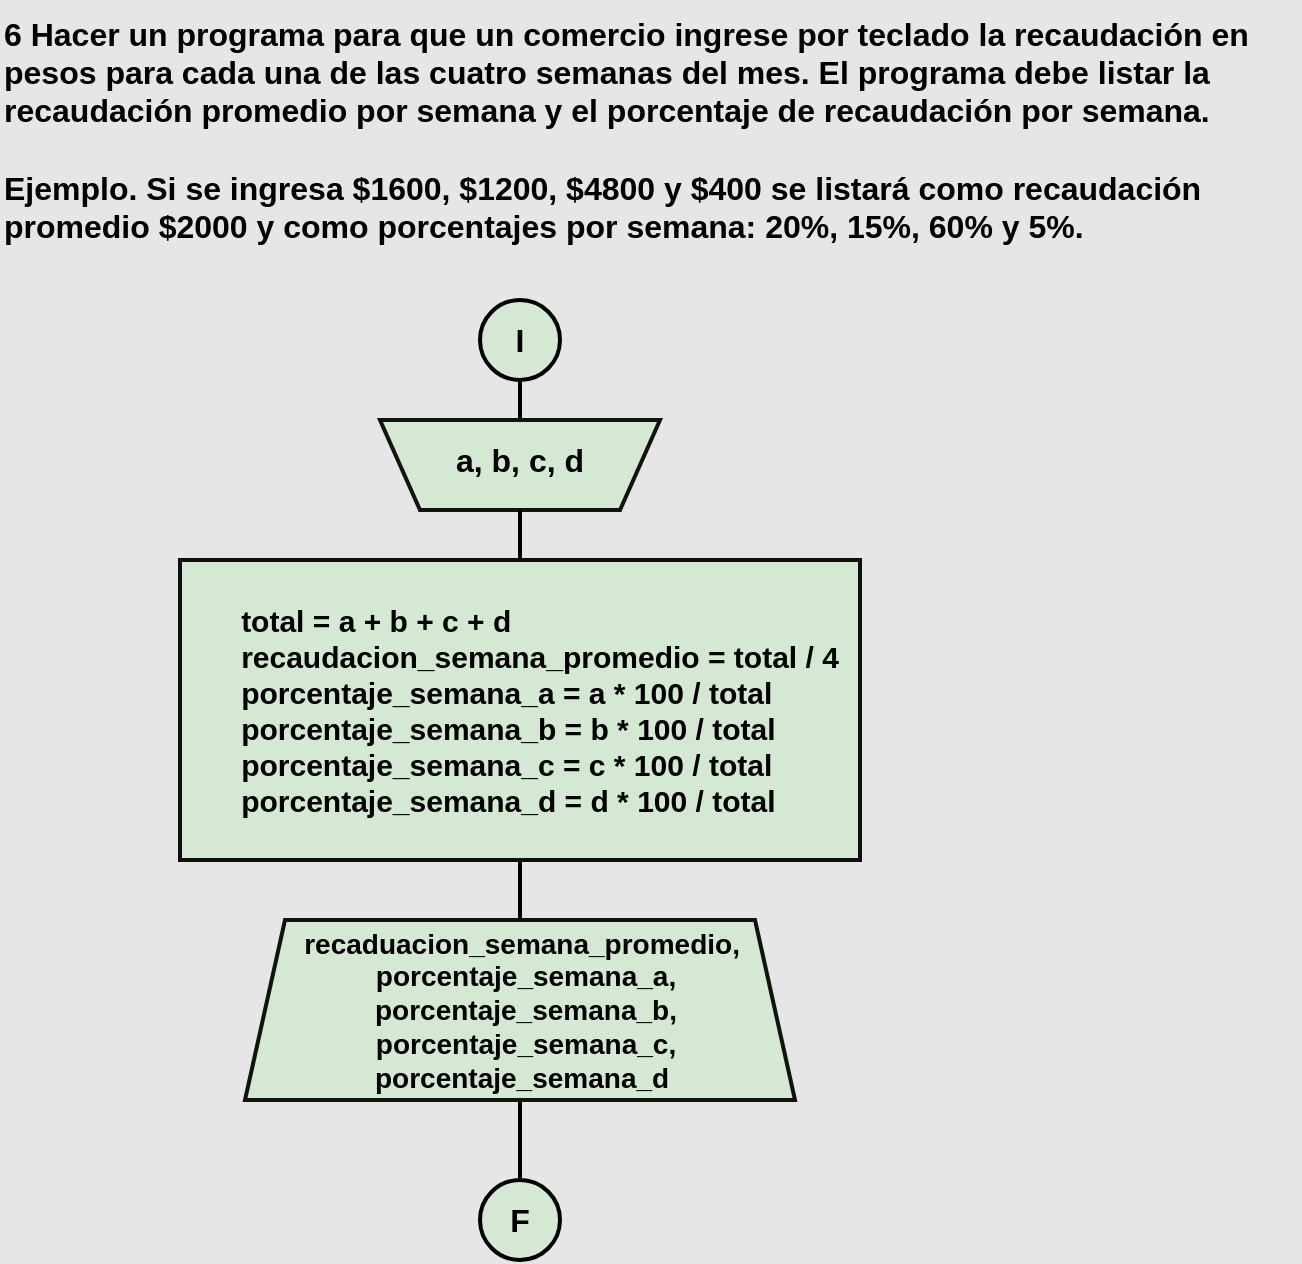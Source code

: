 <mxfile version="23.1.5" type="device">
  <diagram name="Página-1" id="aatZ-nNaOYgfv3EvMKdy">
    <mxGraphModel dx="593" dy="830" grid="1" gridSize="10" guides="1" tooltips="1" connect="1" arrows="1" fold="1" page="1" pageScale="1" pageWidth="827" pageHeight="1169" background="#E6E6E6" math="0" shadow="0">
      <root>
        <mxCell id="0" />
        <mxCell id="1" parent="0" />
        <mxCell id="Ez-B9jYgRZQX2vFMtne4-1" value="&lt;b style=&quot;font-size: 16px;&quot;&gt;&lt;font color=&quot;#000000&quot;&gt;6 Hacer un programa para que un comercio ingrese por teclado la recaudación en&lt;br&gt;pesos para cada una de las cuatro semanas del mes. El programa debe listar la&lt;br&gt;recaudación promedio por semana y el porcentaje de recaudación por semana.&lt;br&gt;&lt;br&gt;Ejemplo. Si se ingresa $1600, $1200, $4800 y $400 se listará como recaudación&lt;br&gt;promedio $2000 y como porcentajes por semana: 20%, 15%, 60% y 5%.&lt;/font&gt;&lt;/b&gt;" style="text;html=1;align=left;verticalAlign=middle;resizable=0;points=[];autosize=1;strokeColor=none;fillColor=none;" vertex="1" parent="1">
          <mxGeometry x="1150" y="10" width="650" height="130" as="geometry" />
        </mxCell>
        <mxCell id="Ez-B9jYgRZQX2vFMtne4-14" value="" style="group" vertex="1" connectable="0" parent="1">
          <mxGeometry x="1210" y="160" width="420" height="480" as="geometry" />
        </mxCell>
        <mxCell id="Ez-B9jYgRZQX2vFMtne4-3" value="" style="strokeWidth=2;html=1;shape=mxgraph.flowchart.start_2;whiteSpace=wrap;rounded=0;labelBackgroundColor=none;strokeColor=#000000;align=center;verticalAlign=middle;fontFamily=Helvetica;fontSize=12;fontColor=default;fillColor=#d5e8d4;aspect=fixed;" vertex="1" parent="Ez-B9jYgRZQX2vFMtne4-14">
          <mxGeometry x="180" width="40" height="40" as="geometry" />
        </mxCell>
        <mxCell id="Ez-B9jYgRZQX2vFMtne4-5" value="" style="shape=trapezoid;perimeter=trapezoidPerimeter;whiteSpace=wrap;html=1;fixedSize=1;rounded=0;labelBackgroundColor=none;strokeColor=#121211;strokeWidth=2;align=center;verticalAlign=middle;fontFamily=Helvetica;fontSize=12;fontColor=default;fillColor=#d5e8d4;direction=west;container=1;aspect=fixed;" vertex="1" parent="Ez-B9jYgRZQX2vFMtne4-14">
          <mxGeometry x="130" y="60" width="140" height="45" as="geometry">
            <mxRectangle x="-1020" y="-650" width="50" height="40" as="alternateBounds" />
          </mxGeometry>
        </mxCell>
        <mxCell id="Ez-B9jYgRZQX2vFMtne4-11" value="&lt;font size=&quot;1&quot; color=&quot;#000000&quot;&gt;&lt;b style=&quot;font-size: 16px;&quot;&gt;a, b, c, d&lt;/b&gt;&lt;/font&gt;" style="text;strokeColor=none;align=center;fillColor=none;html=1;verticalAlign=middle;whiteSpace=wrap;rounded=0;aspect=fixed;" vertex="1" parent="Ez-B9jYgRZQX2vFMtne4-5">
          <mxGeometry x="5" y="-5" width="130" height="50" as="geometry" />
        </mxCell>
        <mxCell id="Ez-B9jYgRZQX2vFMtne4-15" value="" style="line;strokeWidth=2;direction=south;html=1;hachureGap=4;strokeColor=#000000;aspect=fixed;" vertex="1" parent="Ez-B9jYgRZQX2vFMtne4-5">
          <mxGeometry x="65" y="-20" width="10" height="20" as="geometry" />
        </mxCell>
        <mxCell id="Ez-B9jYgRZQX2vFMtne4-6" value="" style="shape=trapezoid;perimeter=trapezoidPerimeter;whiteSpace=wrap;html=1;fixedSize=1;rounded=0;labelBackgroundColor=none;strokeColor=#0F140C;strokeWidth=2;align=center;verticalAlign=middle;fontFamily=Helvetica;fontSize=12;fontColor=default;fillColor=#d5e8d4;aspect=fixed;" vertex="1" parent="Ez-B9jYgRZQX2vFMtne4-14">
          <mxGeometry x="62.5" y="310" width="275" height="90" as="geometry" />
        </mxCell>
        <mxCell id="Ez-B9jYgRZQX2vFMtne4-7" value="&lt;b&gt;&lt;font color=&quot;#000000&quot; style=&quot;font-size: 16px;&quot;&gt;I&lt;/font&gt;&lt;/b&gt;" style="text;strokeColor=none;align=center;fillColor=none;html=1;verticalAlign=middle;whiteSpace=wrap;rounded=0;aspect=fixed;" vertex="1" parent="Ez-B9jYgRZQX2vFMtne4-14">
          <mxGeometry x="170" y="5" width="60" height="30" as="geometry" />
        </mxCell>
        <mxCell id="Ez-B9jYgRZQX2vFMtne4-9" value="" style="group;aspect=fixed;" vertex="1" connectable="0" parent="Ez-B9jYgRZQX2vFMtne4-14">
          <mxGeometry x="170" y="440" width="60" height="40" as="geometry" />
        </mxCell>
        <mxCell id="Ez-B9jYgRZQX2vFMtne4-4" value="" style="strokeWidth=2;html=1;shape=mxgraph.flowchart.start_2;whiteSpace=wrap;rounded=0;labelBackgroundColor=none;strokeColor=#000000;align=center;verticalAlign=middle;fontFamily=Helvetica;fontSize=12;fontColor=default;fillColor=#d5e8d4;aspect=fixed;" vertex="1" parent="Ez-B9jYgRZQX2vFMtne4-9">
          <mxGeometry x="10" width="40" height="40" as="geometry" />
        </mxCell>
        <mxCell id="Ez-B9jYgRZQX2vFMtne4-8" value="&lt;b&gt;&lt;font color=&quot;#000000&quot; style=&quot;font-size: 16px;&quot;&gt;F&lt;/font&gt;&lt;/b&gt;" style="text;strokeColor=none;align=center;fillColor=none;html=1;verticalAlign=middle;whiteSpace=wrap;rounded=0;aspect=fixed;" vertex="1" parent="Ez-B9jYgRZQX2vFMtne4-9">
          <mxGeometry y="5" width="60" height="30" as="geometry" />
        </mxCell>
        <mxCell id="Ez-B9jYgRZQX2vFMtne4-10" value="" style="rounded=0;whiteSpace=wrap;html=1;labelBackgroundColor=none;strokeColor=#0f100e;strokeWidth=2;align=center;verticalAlign=middle;fontFamily=Helvetica;fontSize=12;fontColor=default;fillColor=#d5e8d4;aspect=fixed;" vertex="1" parent="Ez-B9jYgRZQX2vFMtne4-14">
          <mxGeometry x="30" y="130" width="340" height="150" as="geometry" />
        </mxCell>
        <mxCell id="Ez-B9jYgRZQX2vFMtne4-12" value="&lt;div style=&quot;text-align: left;&quot;&gt;&lt;b style=&quot;font-size: 15px; color: rgb(0, 0, 0); background-color: initial;&quot;&gt;total = a + b + c + d&lt;/b&gt;&lt;/div&gt;&lt;font color=&quot;#000000&quot;&gt;&lt;div style=&quot;text-align: left;&quot;&gt;&lt;b style=&quot;font-size: 15px; background-color: initial;&quot;&gt;recaudacion_semana_promedio = total / 4&lt;/b&gt;&lt;/div&gt;&lt;span style=&quot;font-size: 15px;&quot;&gt;&lt;div style=&quot;text-align: left;&quot;&gt;&lt;b style=&quot;background-color: initial;&quot;&gt;porcentaje_semana_a = a * 100 / total&lt;/b&gt;&lt;/div&gt;&lt;b&gt;&lt;div style=&quot;text-align: left;&quot;&gt;&lt;b style=&quot;background-color: initial;&quot;&gt;porcentaje_semana_b = b * 100 / total&lt;/b&gt;&lt;/div&gt;&lt;div style=&quot;text-align: left;&quot;&gt;&lt;b style=&quot;background-color: initial;&quot;&gt;porcentaje_semana_c = c * 100 / total&lt;/b&gt;&lt;/div&gt;&lt;div style=&quot;text-align: left;&quot;&gt;&lt;b style=&quot;background-color: initial;&quot;&gt;porcentaje_semana_d = d * 100 / total&lt;/b&gt;&lt;/div&gt;&lt;/b&gt;&lt;/span&gt;&lt;/font&gt;" style="text;strokeColor=none;align=center;fillColor=none;html=1;verticalAlign=middle;whiteSpace=wrap;rounded=0;aspect=fixed;" vertex="1" parent="Ez-B9jYgRZQX2vFMtne4-14">
          <mxGeometry y="130" width="420" height="150" as="geometry" />
        </mxCell>
        <mxCell id="Ez-B9jYgRZQX2vFMtne4-13" value="&lt;b style=&quot;font-size: 14px;&quot;&gt;&lt;font color=&quot;#000000&quot; style=&quot;font-size: 14px;&quot;&gt;recaduacion_semana_promedio,&amp;nbsp;&lt;br&gt;porcentaje_semana_a,&lt;br&gt;porcentaje_semana_b,&lt;br&gt;porcentaje_semana_c,&lt;br&gt;porcentaje_semana_d&amp;nbsp;&lt;br&gt;&lt;/font&gt;&lt;/b&gt;" style="text;strokeColor=none;align=center;fillColor=none;html=1;verticalAlign=middle;whiteSpace=wrap;rounded=0;aspect=fixed;" vertex="1" parent="Ez-B9jYgRZQX2vFMtne4-14">
          <mxGeometry x="67.5" y="305" width="270" height="100" as="geometry" />
        </mxCell>
        <mxCell id="Ez-B9jYgRZQX2vFMtne4-16" value="" style="line;strokeWidth=2;direction=south;html=1;hachureGap=4;strokeColor=#000000;aspect=fixed;" vertex="1" parent="Ez-B9jYgRZQX2vFMtne4-14">
          <mxGeometry x="195" y="105" width="10" height="25" as="geometry" />
        </mxCell>
        <mxCell id="Ez-B9jYgRZQX2vFMtne4-17" value="" style="line;strokeWidth=2;direction=south;html=1;hachureGap=4;strokeColor=#000000;aspect=fixed;" vertex="1" parent="Ez-B9jYgRZQX2vFMtne4-14">
          <mxGeometry x="195" y="280" width="10" height="30" as="geometry" />
        </mxCell>
        <mxCell id="Ez-B9jYgRZQX2vFMtne4-18" value="" style="line;strokeWidth=2;direction=south;html=1;hachureGap=4;strokeColor=#000000;aspect=fixed;" vertex="1" parent="Ez-B9jYgRZQX2vFMtne4-14">
          <mxGeometry x="195" y="400" width="10" height="40" as="geometry" />
        </mxCell>
      </root>
    </mxGraphModel>
  </diagram>
</mxfile>
